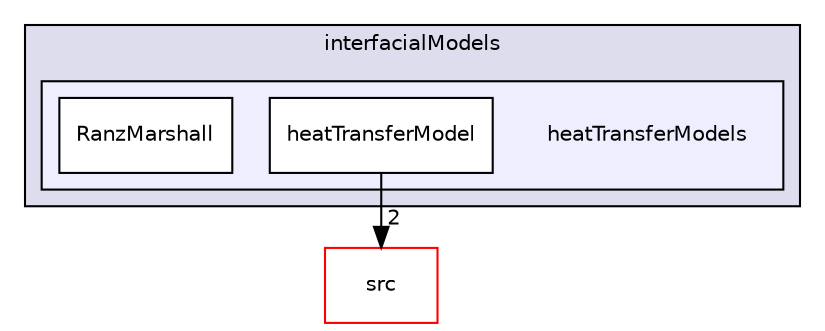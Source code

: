 digraph "applications/solvers/multiphase/multiphaseEulerFoam/interfacialModels/heatTransferModels" {
  bgcolor=transparent;
  compound=true
  node [ fontsize="10", fontname="Helvetica"];
  edge [ labelfontsize="10", labelfontname="Helvetica"];
  subgraph clusterdir_69624978ef3c7e8265410d055036ffd4 {
    graph [ bgcolor="#ddddee", pencolor="black", label="interfacialModels" fontname="Helvetica", fontsize="10", URL="dir_69624978ef3c7e8265410d055036ffd4.html"]
  subgraph clusterdir_7276c28f8327863bb57304a41d4ead16 {
    graph [ bgcolor="#eeeeff", pencolor="black", label="" URL="dir_7276c28f8327863bb57304a41d4ead16.html"];
    dir_7276c28f8327863bb57304a41d4ead16 [shape=plaintext label="heatTransferModels"];
    dir_db488d59a40ca49a16e845609988c022 [shape=box label="heatTransferModel" color="black" fillcolor="white" style="filled" URL="dir_db488d59a40ca49a16e845609988c022.html"];
    dir_7f34c585d73384fa121685588a8c9086 [shape=box label="RanzMarshall" color="black" fillcolor="white" style="filled" URL="dir_7f34c585d73384fa121685588a8c9086.html"];
  }
  }
  dir_68267d1309a1af8e8297ef4c3efbcdba [shape=box label="src" color="red" URL="dir_68267d1309a1af8e8297ef4c3efbcdba.html"];
  dir_db488d59a40ca49a16e845609988c022->dir_68267d1309a1af8e8297ef4c3efbcdba [headlabel="2", labeldistance=1.5 headhref="dir_000201_000730.html"];
}
